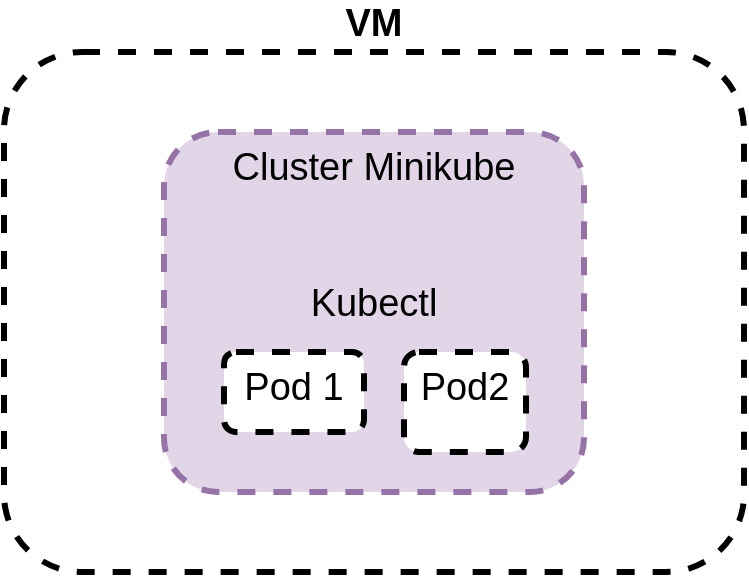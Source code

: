 <mxfile version="15.2.7" type="github">
  <diagram id="nnIvy-vecXodmWxky8dQ" name="Page-1">
    <mxGraphModel dx="1422" dy="762" grid="1" gridSize="10" guides="1" tooltips="1" connect="1" arrows="1" fold="1" page="1" pageScale="1" pageWidth="827" pageHeight="1169" math="0" shadow="0">
      <root>
        <mxCell id="0" />
        <mxCell id="1" parent="0" />
        <mxCell id="ZO2AkFPFd6zi6ZlaPVNY-1" value="VM" style="rounded=1;whiteSpace=wrap;html=1;dashed=1;strokeWidth=3;fontStyle=1;labelPosition=center;verticalLabelPosition=top;align=center;verticalAlign=bottom;labelBackgroundColor=#FFFFFF;fontSize=19;" parent="1" vertex="1">
          <mxGeometry x="190" y="180" width="370" height="260" as="geometry" />
        </mxCell>
        <mxCell id="ZO2AkFPFd6zi6ZlaPVNY-2" value="Cluster Minikube&lt;br&gt;&lt;br&gt;&lt;br&gt;Kubectl" style="rounded=1;whiteSpace=wrap;html=1;dashed=1;labelBackgroundColor=none;fontSize=19;strokeWidth=3;verticalAlign=top;fillColor=#e1d5e7;strokeColor=#9673a6;" parent="1" vertex="1">
          <mxGeometry x="270" y="220" width="210" height="180" as="geometry" />
        </mxCell>
        <mxCell id="ZO2AkFPFd6zi6ZlaPVNY-3" value="Pod 1" style="rounded=1;whiteSpace=wrap;html=1;dashed=1;labelBackgroundColor=#FFFFFF;fontSize=19;strokeWidth=3;verticalAlign=top;" parent="1" vertex="1">
          <mxGeometry x="300" y="330" width="70" height="40" as="geometry" />
        </mxCell>
        <mxCell id="ZO2AkFPFd6zi6ZlaPVNY-4" value="Pod2" style="rounded=1;whiteSpace=wrap;html=1;dashed=1;labelBackgroundColor=#FFFFFF;fontSize=19;strokeWidth=3;verticalAlign=top;" parent="1" vertex="1">
          <mxGeometry x="390" y="330" width="61" height="50" as="geometry" />
        </mxCell>
      </root>
    </mxGraphModel>
  </diagram>
</mxfile>
